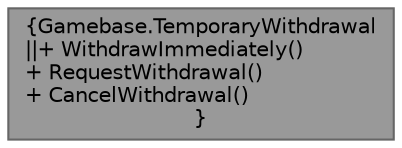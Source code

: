 digraph "Gamebase.TemporaryWithdrawal"
{
 // LATEX_PDF_SIZE
  bgcolor="transparent";
  edge [fontname=Helvetica,fontsize=10,labelfontname=Helvetica,labelfontsize=10];
  node [fontname=Helvetica,fontsize=10,shape=box,height=0.2,width=0.4];
  Node1 [label="{Gamebase.TemporaryWithdrawal\n||+ WithdrawImmediately()\l+ RequestWithdrawal()\l+ CancelWithdrawal()\l}",height=0.2,width=0.4,color="gray40", fillcolor="grey60", style="filled", fontcolor="black",tooltip="This class provides wrapping of function execution related to temporary withdrawal."];
}
